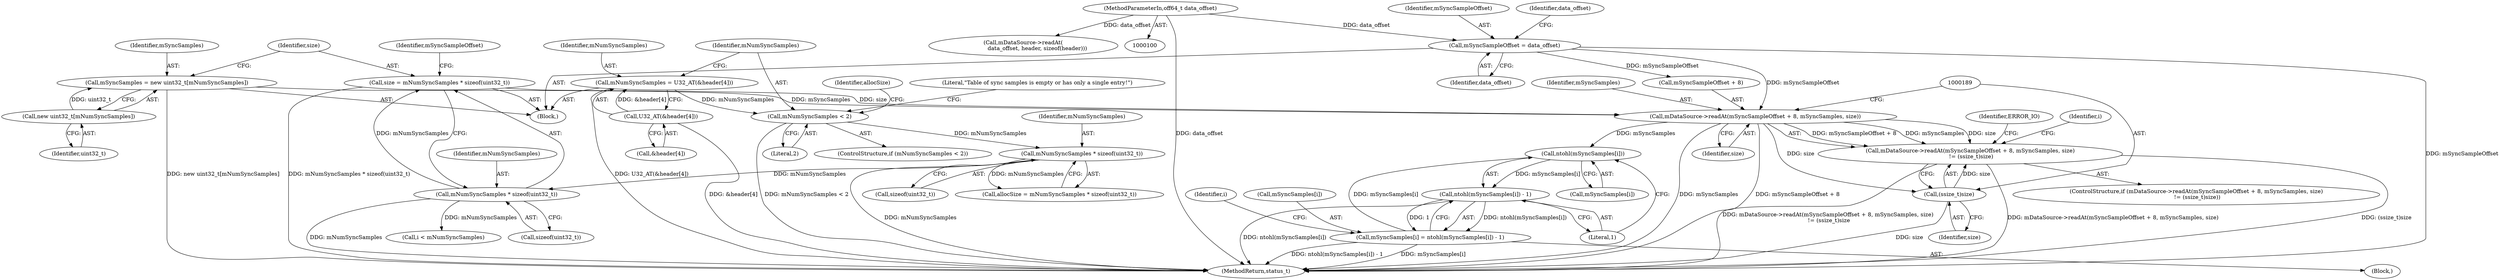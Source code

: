 digraph "1_Android_cf1581c66c2ad8c5b1aaca2e43e350cf5974f46d_0@API" {
"1000182" [label="(Call,mDataSource->readAt(mSyncSampleOffset + 8, mSyncSamples, size))"];
"1000115" [label="(Call,mSyncSampleOffset = data_offset)"];
"1000101" [label="(MethodParameterIn,off64_t data_offset)"];
"1000169" [label="(Call,mSyncSamples = new uint32_t[mNumSyncSamples])"];
"1000171" [label="(Call,new uint32_t[mNumSyncSamples])"];
"1000174" [label="(Call,size = mNumSyncSamples * sizeof(uint32_t))"];
"1000176" [label="(Call,mNumSyncSamples * sizeof(uint32_t))"];
"1000158" [label="(Call,mNumSyncSamples * sizeof(uint32_t))"];
"1000149" [label="(Call,mNumSyncSamples < 2)"];
"1000141" [label="(Call,mNumSyncSamples = U32_AT(&header[4]))"];
"1000143" [label="(Call,U32_AT(&header[4]))"];
"1000181" [label="(Call,mDataSource->readAt(mSyncSampleOffset + 8, mSyncSamples, size)\n != (ssize_t)size)"];
"1000188" [label="(Call,(ssize_t)size)"];
"1000210" [label="(Call,ntohl(mSyncSamples[i]))"];
"1000209" [label="(Call,ntohl(mSyncSamples[i]) - 1)"];
"1000205" [label="(Call,mSyncSamples[i] = ntohl(mSyncSamples[i]) - 1)"];
"1000209" [label="(Call,ntohl(mSyncSamples[i]) - 1)"];
"1000116" [label="(Identifier,mSyncSampleOffset)"];
"1000143" [label="(Call,U32_AT(&header[4]))"];
"1000190" [label="(Identifier,size)"];
"1000204" [label="(Block,)"];
"1000177" [label="(Identifier,mNumSyncSamples)"];
"1000151" [label="(Literal,2)"];
"1000156" [label="(Call,allocSize = mNumSyncSamples * sizeof(uint32_t))"];
"1000150" [label="(Identifier,mNumSyncSamples)"];
"1000141" [label="(Call,mNumSyncSamples = U32_AT(&header[4]))"];
"1000186" [label="(Identifier,mSyncSamples)"];
"1000184" [label="(Identifier,mSyncSampleOffset)"];
"1000210" [label="(Call,ntohl(mSyncSamples[i]))"];
"1000203" [label="(Identifier,i)"];
"1000115" [label="(Call,mSyncSampleOffset = data_offset)"];
"1000182" [label="(Call,mDataSource->readAt(mSyncSampleOffset + 8, mSyncSamples, size))"];
"1000174" [label="(Call,size = mNumSyncSamples * sizeof(uint32_t))"];
"1000159" [label="(Identifier,mNumSyncSamples)"];
"1000142" [label="(Identifier,mNumSyncSamples)"];
"1000187" [label="(Identifier,size)"];
"1000211" [label="(Call,mSyncSamples[i])"];
"1000171" [label="(Call,new uint32_t[mNumSyncSamples])"];
"1000217" [label="(MethodReturn,status_t)"];
"1000214" [label="(Literal,1)"];
"1000157" [label="(Identifier,allocSize)"];
"1000183" [label="(Call,mSyncSampleOffset + 8)"];
"1000197" [label="(Identifier,i)"];
"1000178" [label="(Call,sizeof(uint32_t))"];
"1000144" [label="(Call,&header[4])"];
"1000205" [label="(Call,mSyncSamples[i] = ntohl(mSyncSamples[i]) - 1)"];
"1000117" [label="(Identifier,data_offset)"];
"1000176" [label="(Call,mNumSyncSamples * sizeof(uint32_t))"];
"1000170" [label="(Identifier,mSyncSamples)"];
"1000103" [label="(Block,)"];
"1000121" [label="(Call,mDataSource->readAt(\n                data_offset, header, sizeof(header)))"];
"1000101" [label="(MethodParameterIn,off64_t data_offset)"];
"1000175" [label="(Identifier,size)"];
"1000158" [label="(Call,mNumSyncSamples * sizeof(uint32_t))"];
"1000206" [label="(Call,mSyncSamples[i])"];
"1000148" [label="(ControlStructure,if (mNumSyncSamples < 2))"];
"1000180" [label="(ControlStructure,if (mDataSource->readAt(mSyncSampleOffset + 8, mSyncSamples, size)\n != (ssize_t)size))"];
"1000149" [label="(Call,mNumSyncSamples < 2)"];
"1000154" [label="(Literal,\"Table of sync samples is empty or has only a single entry!\")"];
"1000122" [label="(Identifier,data_offset)"];
"1000188" [label="(Call,(ssize_t)size)"];
"1000172" [label="(Identifier,uint32_t)"];
"1000160" [label="(Call,sizeof(uint32_t))"];
"1000181" [label="(Call,mDataSource->readAt(mSyncSampleOffset + 8, mSyncSamples, size)\n != (ssize_t)size)"];
"1000193" [label="(Identifier,ERROR_IO)"];
"1000199" [label="(Call,i < mNumSyncSamples)"];
"1000169" [label="(Call,mSyncSamples = new uint32_t[mNumSyncSamples])"];
"1000182" -> "1000181"  [label="AST: "];
"1000182" -> "1000187"  [label="CFG: "];
"1000183" -> "1000182"  [label="AST: "];
"1000186" -> "1000182"  [label="AST: "];
"1000187" -> "1000182"  [label="AST: "];
"1000189" -> "1000182"  [label="CFG: "];
"1000182" -> "1000217"  [label="DDG: mSyncSamples"];
"1000182" -> "1000217"  [label="DDG: mSyncSampleOffset + 8"];
"1000182" -> "1000181"  [label="DDG: mSyncSampleOffset + 8"];
"1000182" -> "1000181"  [label="DDG: mSyncSamples"];
"1000182" -> "1000181"  [label="DDG: size"];
"1000115" -> "1000182"  [label="DDG: mSyncSampleOffset"];
"1000169" -> "1000182"  [label="DDG: mSyncSamples"];
"1000174" -> "1000182"  [label="DDG: size"];
"1000182" -> "1000188"  [label="DDG: size"];
"1000182" -> "1000210"  [label="DDG: mSyncSamples"];
"1000115" -> "1000103"  [label="AST: "];
"1000115" -> "1000117"  [label="CFG: "];
"1000116" -> "1000115"  [label="AST: "];
"1000117" -> "1000115"  [label="AST: "];
"1000122" -> "1000115"  [label="CFG: "];
"1000115" -> "1000217"  [label="DDG: mSyncSampleOffset"];
"1000101" -> "1000115"  [label="DDG: data_offset"];
"1000115" -> "1000183"  [label="DDG: mSyncSampleOffset"];
"1000101" -> "1000100"  [label="AST: "];
"1000101" -> "1000217"  [label="DDG: data_offset"];
"1000101" -> "1000121"  [label="DDG: data_offset"];
"1000169" -> "1000103"  [label="AST: "];
"1000169" -> "1000171"  [label="CFG: "];
"1000170" -> "1000169"  [label="AST: "];
"1000171" -> "1000169"  [label="AST: "];
"1000175" -> "1000169"  [label="CFG: "];
"1000169" -> "1000217"  [label="DDG: new uint32_t[mNumSyncSamples]"];
"1000171" -> "1000169"  [label="DDG: uint32_t"];
"1000171" -> "1000172"  [label="CFG: "];
"1000172" -> "1000171"  [label="AST: "];
"1000174" -> "1000103"  [label="AST: "];
"1000174" -> "1000176"  [label="CFG: "];
"1000175" -> "1000174"  [label="AST: "];
"1000176" -> "1000174"  [label="AST: "];
"1000184" -> "1000174"  [label="CFG: "];
"1000174" -> "1000217"  [label="DDG: mNumSyncSamples * sizeof(uint32_t)"];
"1000176" -> "1000174"  [label="DDG: mNumSyncSamples"];
"1000176" -> "1000178"  [label="CFG: "];
"1000177" -> "1000176"  [label="AST: "];
"1000178" -> "1000176"  [label="AST: "];
"1000176" -> "1000217"  [label="DDG: mNumSyncSamples"];
"1000158" -> "1000176"  [label="DDG: mNumSyncSamples"];
"1000176" -> "1000199"  [label="DDG: mNumSyncSamples"];
"1000158" -> "1000156"  [label="AST: "];
"1000158" -> "1000160"  [label="CFG: "];
"1000159" -> "1000158"  [label="AST: "];
"1000160" -> "1000158"  [label="AST: "];
"1000156" -> "1000158"  [label="CFG: "];
"1000158" -> "1000217"  [label="DDG: mNumSyncSamples"];
"1000158" -> "1000156"  [label="DDG: mNumSyncSamples"];
"1000149" -> "1000158"  [label="DDG: mNumSyncSamples"];
"1000149" -> "1000148"  [label="AST: "];
"1000149" -> "1000151"  [label="CFG: "];
"1000150" -> "1000149"  [label="AST: "];
"1000151" -> "1000149"  [label="AST: "];
"1000154" -> "1000149"  [label="CFG: "];
"1000157" -> "1000149"  [label="CFG: "];
"1000149" -> "1000217"  [label="DDG: mNumSyncSamples < 2"];
"1000141" -> "1000149"  [label="DDG: mNumSyncSamples"];
"1000141" -> "1000103"  [label="AST: "];
"1000141" -> "1000143"  [label="CFG: "];
"1000142" -> "1000141"  [label="AST: "];
"1000143" -> "1000141"  [label="AST: "];
"1000150" -> "1000141"  [label="CFG: "];
"1000141" -> "1000217"  [label="DDG: U32_AT(&header[4])"];
"1000143" -> "1000141"  [label="DDG: &header[4]"];
"1000143" -> "1000144"  [label="CFG: "];
"1000144" -> "1000143"  [label="AST: "];
"1000143" -> "1000217"  [label="DDG: &header[4]"];
"1000181" -> "1000180"  [label="AST: "];
"1000181" -> "1000188"  [label="CFG: "];
"1000188" -> "1000181"  [label="AST: "];
"1000193" -> "1000181"  [label="CFG: "];
"1000197" -> "1000181"  [label="CFG: "];
"1000181" -> "1000217"  [label="DDG: mDataSource->readAt(mSyncSampleOffset + 8, mSyncSamples, size)\n != (ssize_t)size"];
"1000181" -> "1000217"  [label="DDG: mDataSource->readAt(mSyncSampleOffset + 8, mSyncSamples, size)"];
"1000181" -> "1000217"  [label="DDG: (ssize_t)size"];
"1000188" -> "1000181"  [label="DDG: size"];
"1000188" -> "1000190"  [label="CFG: "];
"1000189" -> "1000188"  [label="AST: "];
"1000190" -> "1000188"  [label="AST: "];
"1000188" -> "1000217"  [label="DDG: size"];
"1000210" -> "1000209"  [label="AST: "];
"1000210" -> "1000211"  [label="CFG: "];
"1000211" -> "1000210"  [label="AST: "];
"1000214" -> "1000210"  [label="CFG: "];
"1000210" -> "1000209"  [label="DDG: mSyncSamples[i]"];
"1000205" -> "1000210"  [label="DDG: mSyncSamples[i]"];
"1000209" -> "1000205"  [label="AST: "];
"1000209" -> "1000214"  [label="CFG: "];
"1000214" -> "1000209"  [label="AST: "];
"1000205" -> "1000209"  [label="CFG: "];
"1000209" -> "1000217"  [label="DDG: ntohl(mSyncSamples[i])"];
"1000209" -> "1000205"  [label="DDG: ntohl(mSyncSamples[i])"];
"1000209" -> "1000205"  [label="DDG: 1"];
"1000205" -> "1000204"  [label="AST: "];
"1000206" -> "1000205"  [label="AST: "];
"1000203" -> "1000205"  [label="CFG: "];
"1000205" -> "1000217"  [label="DDG: ntohl(mSyncSamples[i]) - 1"];
"1000205" -> "1000217"  [label="DDG: mSyncSamples[i]"];
}
